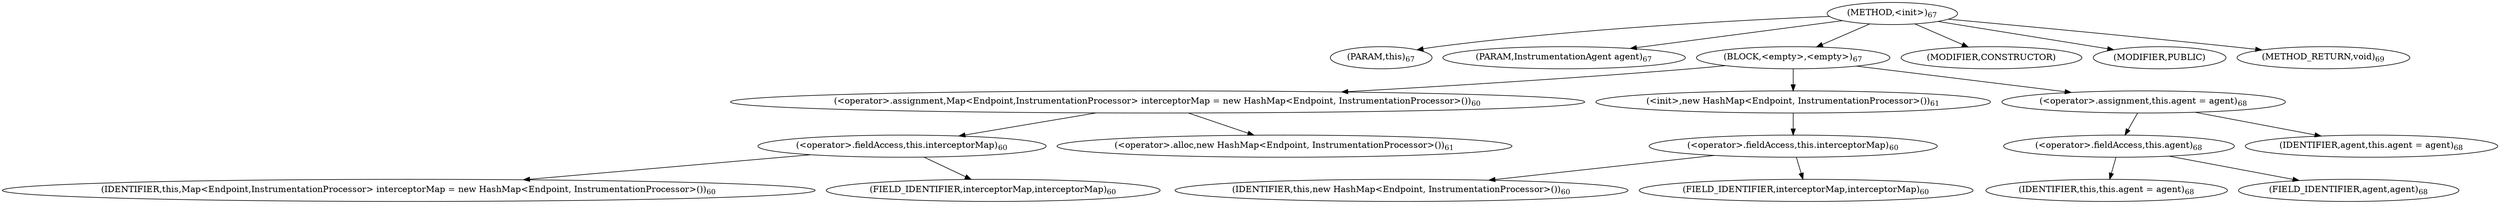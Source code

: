 digraph "&lt;init&gt;" {  
"87" [label = <(METHOD,&lt;init&gt;)<SUB>67</SUB>> ]
"6" [label = <(PARAM,this)<SUB>67</SUB>> ]
"88" [label = <(PARAM,InstrumentationAgent agent)<SUB>67</SUB>> ]
"89" [label = <(BLOCK,&lt;empty&gt;,&lt;empty&gt;)<SUB>67</SUB>> ]
"90" [label = <(&lt;operator&gt;.assignment,Map&lt;Endpoint,InstrumentationProcessor&gt; interceptorMap = new HashMap&lt;Endpoint, InstrumentationProcessor&gt;())<SUB>60</SUB>> ]
"91" [label = <(&lt;operator&gt;.fieldAccess,this.interceptorMap)<SUB>60</SUB>> ]
"92" [label = <(IDENTIFIER,this,Map&lt;Endpoint,InstrumentationProcessor&gt; interceptorMap = new HashMap&lt;Endpoint, InstrumentationProcessor&gt;())<SUB>60</SUB>> ]
"93" [label = <(FIELD_IDENTIFIER,interceptorMap,interceptorMap)<SUB>60</SUB>> ]
"94" [label = <(&lt;operator&gt;.alloc,new HashMap&lt;Endpoint, InstrumentationProcessor&gt;())<SUB>61</SUB>> ]
"95" [label = <(&lt;init&gt;,new HashMap&lt;Endpoint, InstrumentationProcessor&gt;())<SUB>61</SUB>> ]
"96" [label = <(&lt;operator&gt;.fieldAccess,this.interceptorMap)<SUB>60</SUB>> ]
"97" [label = <(IDENTIFIER,this,new HashMap&lt;Endpoint, InstrumentationProcessor&gt;())<SUB>60</SUB>> ]
"98" [label = <(FIELD_IDENTIFIER,interceptorMap,interceptorMap)<SUB>60</SUB>> ]
"99" [label = <(&lt;operator&gt;.assignment,this.agent = agent)<SUB>68</SUB>> ]
"100" [label = <(&lt;operator&gt;.fieldAccess,this.agent)<SUB>68</SUB>> ]
"5" [label = <(IDENTIFIER,this,this.agent = agent)<SUB>68</SUB>> ]
"101" [label = <(FIELD_IDENTIFIER,agent,agent)<SUB>68</SUB>> ]
"102" [label = <(IDENTIFIER,agent,this.agent = agent)<SUB>68</SUB>> ]
"103" [label = <(MODIFIER,CONSTRUCTOR)> ]
"104" [label = <(MODIFIER,PUBLIC)> ]
"105" [label = <(METHOD_RETURN,void)<SUB>69</SUB>> ]
  "87" -> "6" 
  "87" -> "88" 
  "87" -> "89" 
  "87" -> "103" 
  "87" -> "104" 
  "87" -> "105" 
  "89" -> "90" 
  "89" -> "95" 
  "89" -> "99" 
  "90" -> "91" 
  "90" -> "94" 
  "91" -> "92" 
  "91" -> "93" 
  "95" -> "96" 
  "96" -> "97" 
  "96" -> "98" 
  "99" -> "100" 
  "99" -> "102" 
  "100" -> "5" 
  "100" -> "101" 
}
